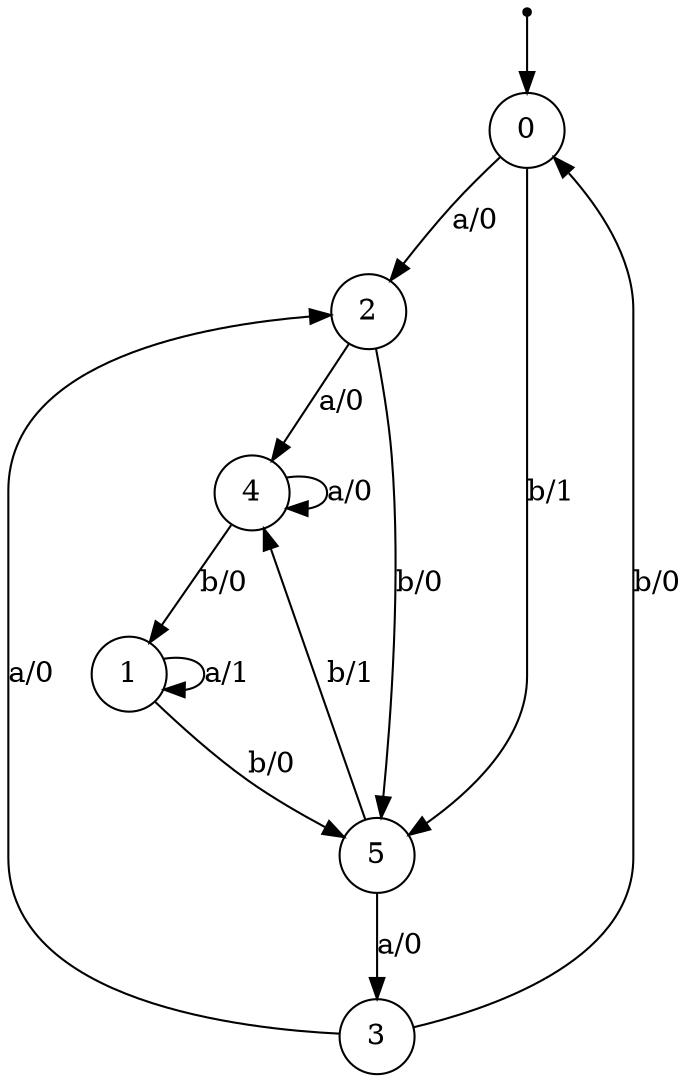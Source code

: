 digraph fsm{
	s_0 [label="0" shape="circle"]
	s_1 [label="1" shape="circle"]
	s_2 [label="2" shape="circle"]
	s_3 [label="3" shape="circle"]
	s_4 [label="4" shape="circle"]
	s_5 [label="5" shape="circle"]
	qi [shape = point]
	qi -> s_0
	
	s_0 -> s_2 [label="a/0"]
	
	s_0 -> s_5 [label="b/1"]
	
	s_1 -> s_1 [label="a/1"]
	
	s_1 -> s_5 [label="b/0"]
	
	s_2 -> s_4 [label="a/0"]
	
	s_2 -> s_5 [label="b/0"]
	
	s_3 -> s_2 [label="a/0"]
	
	s_3 -> s_0 [label="b/0"]
	
	s_4 -> s_4 [label="a/0"]
	
	s_4 -> s_1 [label="b/0"]
	
	s_5 -> s_3 [label="a/0"]
	
	s_5 -> s_4 [label="b/1"]
}